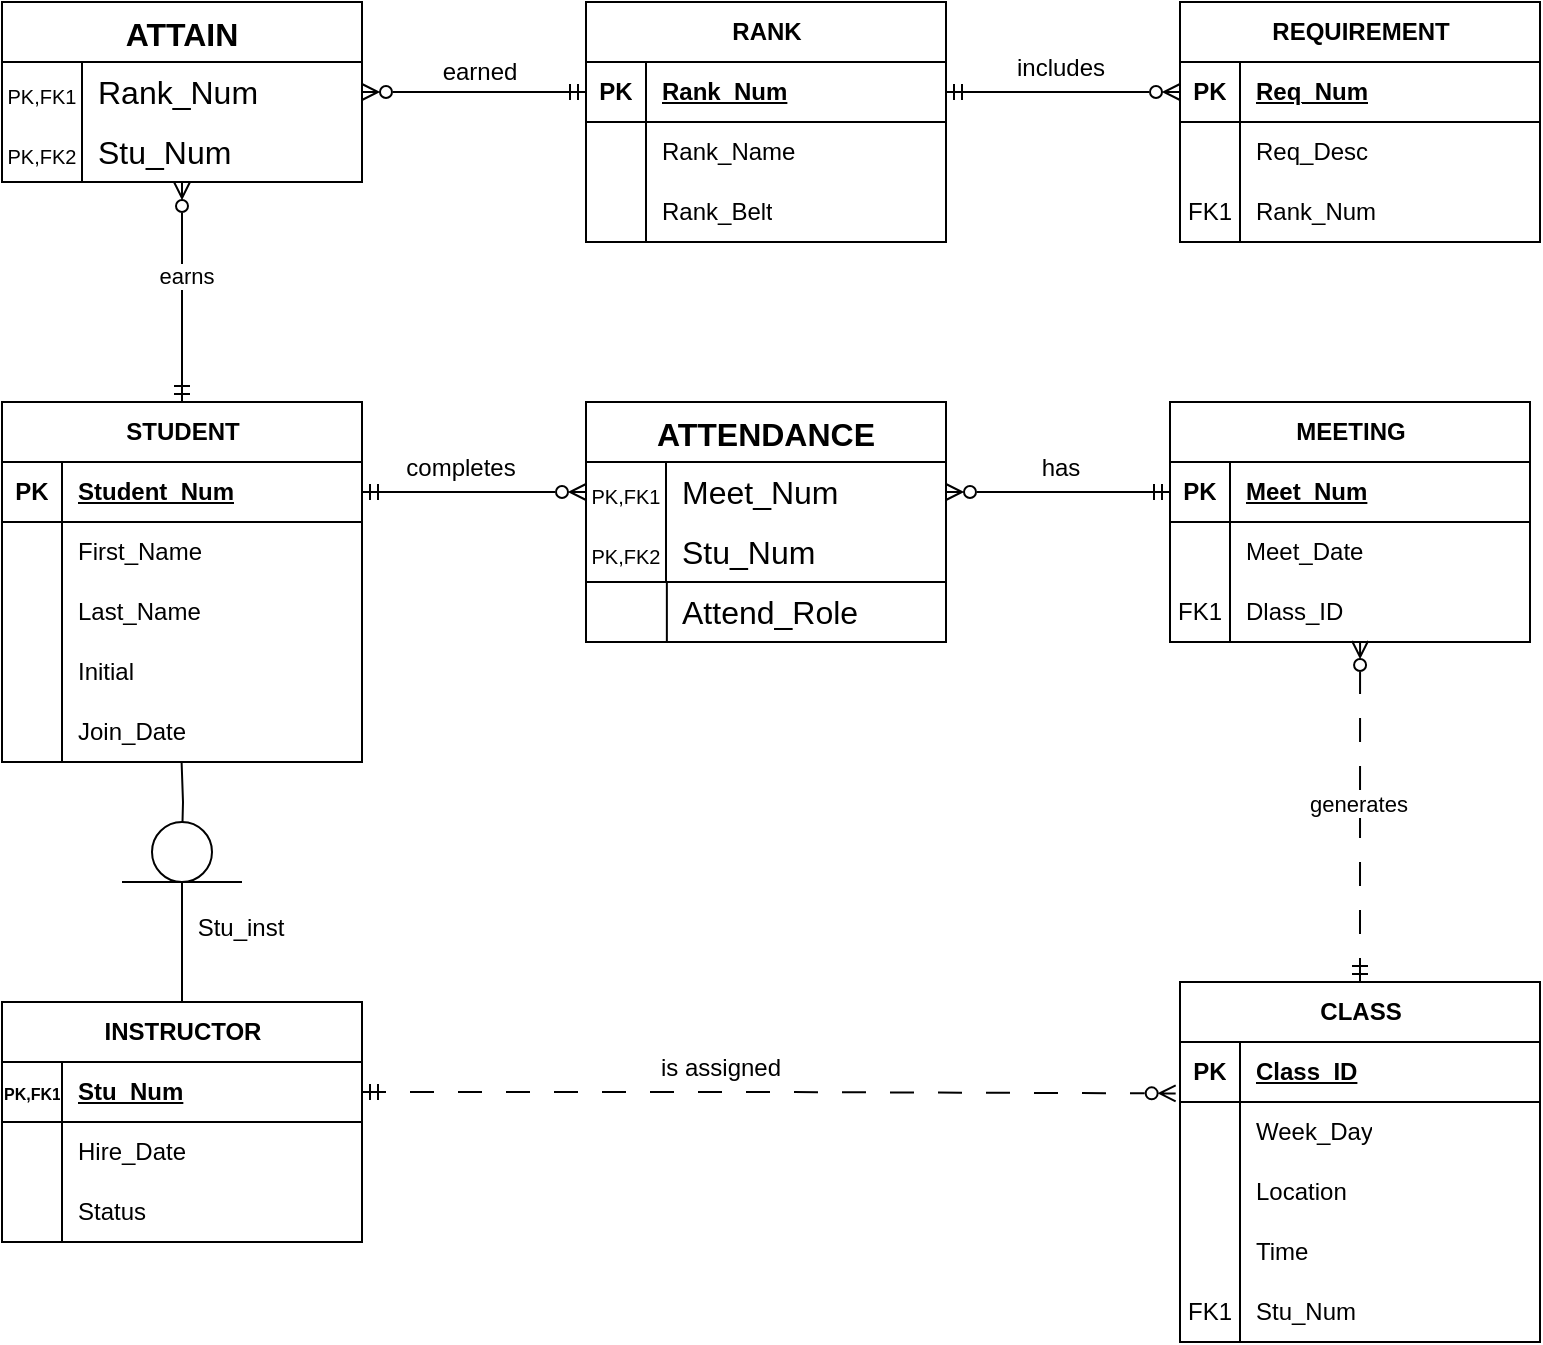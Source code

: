 <mxfile version="24.7.6">
  <diagram name="Page-1" id="q-Rq1pjMcfLSPg4vwgGf">
    <mxGraphModel dx="1196" dy="745" grid="1" gridSize="10" guides="1" tooltips="1" connect="1" arrows="1" fold="1" page="1" pageScale="1" pageWidth="583" pageHeight="400" math="0" shadow="0">
      <root>
        <mxCell id="0" />
        <mxCell id="1" parent="0" />
        <mxCell id="gXyX_VtcHE8j6Jc0MeJj-1" value="ATTAIN" style="shape=table;startSize=30;container=1;collapsible=0;childLayout=tableLayout;fixedRows=1;rowLines=0;fontStyle=1;strokeColor=default;fontSize=16;" vertex="1" parent="1">
          <mxGeometry x="111" y="50" width="180" height="90" as="geometry" />
        </mxCell>
        <mxCell id="gXyX_VtcHE8j6Jc0MeJj-2" value="" style="shape=tableRow;horizontal=0;startSize=0;swimlaneHead=0;swimlaneBody=0;top=0;left=0;bottom=0;right=0;collapsible=0;dropTarget=0;fillColor=none;points=[[0,0.5],[1,0.5]];portConstraint=eastwest;strokeColor=inherit;fontSize=16;" vertex="1" parent="gXyX_VtcHE8j6Jc0MeJj-1">
          <mxGeometry y="30" width="180" height="30" as="geometry" />
        </mxCell>
        <mxCell id="gXyX_VtcHE8j6Jc0MeJj-3" value="&lt;font style=&quot;font-size: 10px;&quot;&gt;PK,FK1&lt;/font&gt;" style="shape=partialRectangle;html=1;whiteSpace=wrap;connectable=0;fillColor=none;top=0;left=0;bottom=0;right=0;overflow=hidden;pointerEvents=1;strokeColor=inherit;fontSize=16;" vertex="1" parent="gXyX_VtcHE8j6Jc0MeJj-2">
          <mxGeometry width="40" height="30" as="geometry">
            <mxRectangle width="40" height="30" as="alternateBounds" />
          </mxGeometry>
        </mxCell>
        <mxCell id="gXyX_VtcHE8j6Jc0MeJj-4" value="Rank_Num" style="shape=partialRectangle;html=1;whiteSpace=wrap;connectable=0;fillColor=none;top=0;left=0;bottom=0;right=0;align=left;spacingLeft=6;overflow=hidden;strokeColor=inherit;fontSize=16;" vertex="1" parent="gXyX_VtcHE8j6Jc0MeJj-2">
          <mxGeometry x="40" width="140" height="30" as="geometry">
            <mxRectangle width="140" height="30" as="alternateBounds" />
          </mxGeometry>
        </mxCell>
        <mxCell id="gXyX_VtcHE8j6Jc0MeJj-11" value="&lt;font style=&quot;font-size: 10px;&quot;&gt;PK,FK2&lt;/font&gt;" style="shape=partialRectangle;html=1;whiteSpace=wrap;connectable=0;fillColor=none;top=0;left=0;bottom=0;right=0;overflow=hidden;pointerEvents=1;strokeColor=inherit;fontSize=16;" vertex="1" parent="1">
          <mxGeometry x="111" y="110" width="40" height="30" as="geometry">
            <mxRectangle width="40" height="30" as="alternateBounds" />
          </mxGeometry>
        </mxCell>
        <mxCell id="gXyX_VtcHE8j6Jc0MeJj-12" value="Stu_Num" style="shape=partialRectangle;html=1;whiteSpace=wrap;connectable=0;fillColor=none;top=0;left=0;bottom=0;right=0;align=left;spacingLeft=6;overflow=hidden;strokeColor=inherit;fontSize=16;" vertex="1" parent="1">
          <mxGeometry x="151" y="110" width="140" height="30" as="geometry">
            <mxRectangle width="140" height="30" as="alternateBounds" />
          </mxGeometry>
        </mxCell>
        <mxCell id="gXyX_VtcHE8j6Jc0MeJj-13" value="" style="endArrow=none;html=1;rounded=0;" edge="1" parent="1">
          <mxGeometry width="50" height="50" relative="1" as="geometry">
            <mxPoint x="151" y="140" as="sourcePoint" />
            <mxPoint x="151" y="110" as="targetPoint" />
          </mxGeometry>
        </mxCell>
        <mxCell id="gXyX_VtcHE8j6Jc0MeJj-24" value="RANK" style="shape=table;startSize=30;container=1;collapsible=1;childLayout=tableLayout;fixedRows=1;rowLines=0;fontStyle=1;align=center;resizeLast=1;html=1;" vertex="1" parent="1">
          <mxGeometry x="403" y="50" width="180" height="120" as="geometry" />
        </mxCell>
        <mxCell id="gXyX_VtcHE8j6Jc0MeJj-25" value="" style="shape=tableRow;horizontal=0;startSize=0;swimlaneHead=0;swimlaneBody=0;fillColor=none;collapsible=0;dropTarget=0;points=[[0,0.5],[1,0.5]];portConstraint=eastwest;top=0;left=0;right=0;bottom=1;" vertex="1" parent="gXyX_VtcHE8j6Jc0MeJj-24">
          <mxGeometry y="30" width="180" height="30" as="geometry" />
        </mxCell>
        <mxCell id="gXyX_VtcHE8j6Jc0MeJj-26" value="PK" style="shape=partialRectangle;connectable=0;fillColor=none;top=0;left=0;bottom=0;right=0;fontStyle=1;overflow=hidden;whiteSpace=wrap;html=1;" vertex="1" parent="gXyX_VtcHE8j6Jc0MeJj-25">
          <mxGeometry width="30" height="30" as="geometry">
            <mxRectangle width="30" height="30" as="alternateBounds" />
          </mxGeometry>
        </mxCell>
        <mxCell id="gXyX_VtcHE8j6Jc0MeJj-27" value="Rank_Num" style="shape=partialRectangle;connectable=0;fillColor=none;top=0;left=0;bottom=0;right=0;align=left;spacingLeft=6;fontStyle=5;overflow=hidden;whiteSpace=wrap;html=1;" vertex="1" parent="gXyX_VtcHE8j6Jc0MeJj-25">
          <mxGeometry x="30" width="150" height="30" as="geometry">
            <mxRectangle width="150" height="30" as="alternateBounds" />
          </mxGeometry>
        </mxCell>
        <mxCell id="gXyX_VtcHE8j6Jc0MeJj-28" value="" style="shape=tableRow;horizontal=0;startSize=0;swimlaneHead=0;swimlaneBody=0;fillColor=none;collapsible=0;dropTarget=0;points=[[0,0.5],[1,0.5]];portConstraint=eastwest;top=0;left=0;right=0;bottom=0;" vertex="1" parent="gXyX_VtcHE8j6Jc0MeJj-24">
          <mxGeometry y="60" width="180" height="30" as="geometry" />
        </mxCell>
        <mxCell id="gXyX_VtcHE8j6Jc0MeJj-29" value="" style="shape=partialRectangle;connectable=0;fillColor=none;top=0;left=0;bottom=0;right=0;editable=1;overflow=hidden;whiteSpace=wrap;html=1;" vertex="1" parent="gXyX_VtcHE8j6Jc0MeJj-28">
          <mxGeometry width="30" height="30" as="geometry">
            <mxRectangle width="30" height="30" as="alternateBounds" />
          </mxGeometry>
        </mxCell>
        <mxCell id="gXyX_VtcHE8j6Jc0MeJj-30" value="Rank_Name" style="shape=partialRectangle;connectable=0;fillColor=none;top=0;left=0;bottom=0;right=0;align=left;spacingLeft=6;overflow=hidden;whiteSpace=wrap;html=1;" vertex="1" parent="gXyX_VtcHE8j6Jc0MeJj-28">
          <mxGeometry x="30" width="150" height="30" as="geometry">
            <mxRectangle width="150" height="30" as="alternateBounds" />
          </mxGeometry>
        </mxCell>
        <mxCell id="gXyX_VtcHE8j6Jc0MeJj-31" value="" style="shape=tableRow;horizontal=0;startSize=0;swimlaneHead=0;swimlaneBody=0;fillColor=none;collapsible=0;dropTarget=0;points=[[0,0.5],[1,0.5]];portConstraint=eastwest;top=0;left=0;right=0;bottom=0;" vertex="1" parent="gXyX_VtcHE8j6Jc0MeJj-24">
          <mxGeometry y="90" width="180" height="30" as="geometry" />
        </mxCell>
        <mxCell id="gXyX_VtcHE8j6Jc0MeJj-32" value="" style="shape=partialRectangle;connectable=0;fillColor=none;top=0;left=0;bottom=0;right=0;editable=1;overflow=hidden;whiteSpace=wrap;html=1;" vertex="1" parent="gXyX_VtcHE8j6Jc0MeJj-31">
          <mxGeometry width="30" height="30" as="geometry">
            <mxRectangle width="30" height="30" as="alternateBounds" />
          </mxGeometry>
        </mxCell>
        <mxCell id="gXyX_VtcHE8j6Jc0MeJj-33" value="Rank_Belt" style="shape=partialRectangle;connectable=0;fillColor=none;top=0;left=0;bottom=0;right=0;align=left;spacingLeft=6;overflow=hidden;whiteSpace=wrap;html=1;" vertex="1" parent="gXyX_VtcHE8j6Jc0MeJj-31">
          <mxGeometry x="30" width="150" height="30" as="geometry">
            <mxRectangle width="150" height="30" as="alternateBounds" />
          </mxGeometry>
        </mxCell>
        <mxCell id="gXyX_VtcHE8j6Jc0MeJj-64" value="REQUIREMENT" style="shape=table;startSize=30;container=1;collapsible=1;childLayout=tableLayout;fixedRows=1;rowLines=0;fontStyle=1;align=center;resizeLast=1;html=1;" vertex="1" parent="1">
          <mxGeometry x="700" y="50" width="180" height="120" as="geometry" />
        </mxCell>
        <mxCell id="gXyX_VtcHE8j6Jc0MeJj-65" value="" style="shape=tableRow;horizontal=0;startSize=0;swimlaneHead=0;swimlaneBody=0;fillColor=none;collapsible=0;dropTarget=0;points=[[0,0.5],[1,0.5]];portConstraint=eastwest;top=0;left=0;right=0;bottom=1;" vertex="1" parent="gXyX_VtcHE8j6Jc0MeJj-64">
          <mxGeometry y="30" width="180" height="30" as="geometry" />
        </mxCell>
        <mxCell id="gXyX_VtcHE8j6Jc0MeJj-66" value="PK" style="shape=partialRectangle;connectable=0;fillColor=none;top=0;left=0;bottom=0;right=0;fontStyle=1;overflow=hidden;whiteSpace=wrap;html=1;" vertex="1" parent="gXyX_VtcHE8j6Jc0MeJj-65">
          <mxGeometry width="30" height="30" as="geometry">
            <mxRectangle width="30" height="30" as="alternateBounds" />
          </mxGeometry>
        </mxCell>
        <mxCell id="gXyX_VtcHE8j6Jc0MeJj-67" value="Req_Num" style="shape=partialRectangle;connectable=0;fillColor=none;top=0;left=0;bottom=0;right=0;align=left;spacingLeft=6;fontStyle=5;overflow=hidden;whiteSpace=wrap;html=1;" vertex="1" parent="gXyX_VtcHE8j6Jc0MeJj-65">
          <mxGeometry x="30" width="150" height="30" as="geometry">
            <mxRectangle width="150" height="30" as="alternateBounds" />
          </mxGeometry>
        </mxCell>
        <mxCell id="gXyX_VtcHE8j6Jc0MeJj-68" value="" style="shape=tableRow;horizontal=0;startSize=0;swimlaneHead=0;swimlaneBody=0;fillColor=none;collapsible=0;dropTarget=0;points=[[0,0.5],[1,0.5]];portConstraint=eastwest;top=0;left=0;right=0;bottom=0;" vertex="1" parent="gXyX_VtcHE8j6Jc0MeJj-64">
          <mxGeometry y="60" width="180" height="30" as="geometry" />
        </mxCell>
        <mxCell id="gXyX_VtcHE8j6Jc0MeJj-69" value="" style="shape=partialRectangle;connectable=0;fillColor=none;top=0;left=0;bottom=0;right=0;editable=1;overflow=hidden;whiteSpace=wrap;html=1;" vertex="1" parent="gXyX_VtcHE8j6Jc0MeJj-68">
          <mxGeometry width="30" height="30" as="geometry">
            <mxRectangle width="30" height="30" as="alternateBounds" />
          </mxGeometry>
        </mxCell>
        <mxCell id="gXyX_VtcHE8j6Jc0MeJj-70" value="Req_Desc" style="shape=partialRectangle;connectable=0;fillColor=none;top=0;left=0;bottom=0;right=0;align=left;spacingLeft=6;overflow=hidden;whiteSpace=wrap;html=1;" vertex="1" parent="gXyX_VtcHE8j6Jc0MeJj-68">
          <mxGeometry x="30" width="150" height="30" as="geometry">
            <mxRectangle width="150" height="30" as="alternateBounds" />
          </mxGeometry>
        </mxCell>
        <mxCell id="gXyX_VtcHE8j6Jc0MeJj-71" value="" style="shape=tableRow;horizontal=0;startSize=0;swimlaneHead=0;swimlaneBody=0;fillColor=none;collapsible=0;dropTarget=0;points=[[0,0.5],[1,0.5]];portConstraint=eastwest;top=0;left=0;right=0;bottom=0;" vertex="1" parent="gXyX_VtcHE8j6Jc0MeJj-64">
          <mxGeometry y="90" width="180" height="30" as="geometry" />
        </mxCell>
        <mxCell id="gXyX_VtcHE8j6Jc0MeJj-72" value="FK1" style="shape=partialRectangle;connectable=0;fillColor=none;top=0;left=0;bottom=0;right=0;editable=1;overflow=hidden;whiteSpace=wrap;html=1;" vertex="1" parent="gXyX_VtcHE8j6Jc0MeJj-71">
          <mxGeometry width="30" height="30" as="geometry">
            <mxRectangle width="30" height="30" as="alternateBounds" />
          </mxGeometry>
        </mxCell>
        <mxCell id="gXyX_VtcHE8j6Jc0MeJj-73" value="Rank_Num" style="shape=partialRectangle;connectable=0;fillColor=none;top=0;left=0;bottom=0;right=0;align=left;spacingLeft=6;overflow=hidden;whiteSpace=wrap;html=1;" vertex="1" parent="gXyX_VtcHE8j6Jc0MeJj-71">
          <mxGeometry x="30" width="150" height="30" as="geometry">
            <mxRectangle width="150" height="30" as="alternateBounds" />
          </mxGeometry>
        </mxCell>
        <mxCell id="gXyX_VtcHE8j6Jc0MeJj-151" style="edgeStyle=orthogonalEdgeStyle;rounded=0;orthogonalLoop=1;jettySize=auto;html=1;exitX=0.5;exitY=0;exitDx=0;exitDy=0;startArrow=ERmandOne;startFill=0;endArrow=ERzeroToMany;endFill=0;" edge="1" parent="1" source="gXyX_VtcHE8j6Jc0MeJj-74">
          <mxGeometry relative="1" as="geometry">
            <mxPoint x="201" y="140" as="targetPoint" />
          </mxGeometry>
        </mxCell>
        <mxCell id="gXyX_VtcHE8j6Jc0MeJj-169" value="earns" style="edgeLabel;html=1;align=center;verticalAlign=middle;resizable=0;points=[];" vertex="1" connectable="0" parent="gXyX_VtcHE8j6Jc0MeJj-151">
          <mxGeometry x="0.157" y="-1" relative="1" as="geometry">
            <mxPoint as="offset" />
          </mxGeometry>
        </mxCell>
        <mxCell id="gXyX_VtcHE8j6Jc0MeJj-74" value="STUDENT" style="shape=table;startSize=30;container=1;collapsible=1;childLayout=tableLayout;fixedRows=1;rowLines=0;fontStyle=1;align=center;resizeLast=1;html=1;" vertex="1" parent="1">
          <mxGeometry x="111" y="250" width="180" height="180" as="geometry" />
        </mxCell>
        <mxCell id="gXyX_VtcHE8j6Jc0MeJj-75" value="" style="shape=tableRow;horizontal=0;startSize=0;swimlaneHead=0;swimlaneBody=0;fillColor=none;collapsible=0;dropTarget=0;points=[[0,0.5],[1,0.5]];portConstraint=eastwest;top=0;left=0;right=0;bottom=1;" vertex="1" parent="gXyX_VtcHE8j6Jc0MeJj-74">
          <mxGeometry y="30" width="180" height="30" as="geometry" />
        </mxCell>
        <mxCell id="gXyX_VtcHE8j6Jc0MeJj-76" value="PK" style="shape=partialRectangle;connectable=0;fillColor=none;top=0;left=0;bottom=0;right=0;fontStyle=1;overflow=hidden;whiteSpace=wrap;html=1;" vertex="1" parent="gXyX_VtcHE8j6Jc0MeJj-75">
          <mxGeometry width="30" height="30" as="geometry">
            <mxRectangle width="30" height="30" as="alternateBounds" />
          </mxGeometry>
        </mxCell>
        <mxCell id="gXyX_VtcHE8j6Jc0MeJj-77" value="Student_Num" style="shape=partialRectangle;connectable=0;fillColor=none;top=0;left=0;bottom=0;right=0;align=left;spacingLeft=6;fontStyle=5;overflow=hidden;whiteSpace=wrap;html=1;" vertex="1" parent="gXyX_VtcHE8j6Jc0MeJj-75">
          <mxGeometry x="30" width="150" height="30" as="geometry">
            <mxRectangle width="150" height="30" as="alternateBounds" />
          </mxGeometry>
        </mxCell>
        <mxCell id="gXyX_VtcHE8j6Jc0MeJj-78" value="" style="shape=tableRow;horizontal=0;startSize=0;swimlaneHead=0;swimlaneBody=0;fillColor=none;collapsible=0;dropTarget=0;points=[[0,0.5],[1,0.5]];portConstraint=eastwest;top=0;left=0;right=0;bottom=0;" vertex="1" parent="gXyX_VtcHE8j6Jc0MeJj-74">
          <mxGeometry y="60" width="180" height="30" as="geometry" />
        </mxCell>
        <mxCell id="gXyX_VtcHE8j6Jc0MeJj-79" value="" style="shape=partialRectangle;connectable=0;fillColor=none;top=0;left=0;bottom=0;right=0;editable=1;overflow=hidden;whiteSpace=wrap;html=1;" vertex="1" parent="gXyX_VtcHE8j6Jc0MeJj-78">
          <mxGeometry width="30" height="30" as="geometry">
            <mxRectangle width="30" height="30" as="alternateBounds" />
          </mxGeometry>
        </mxCell>
        <mxCell id="gXyX_VtcHE8j6Jc0MeJj-80" value="First_Name" style="shape=partialRectangle;connectable=0;fillColor=none;top=0;left=0;bottom=0;right=0;align=left;spacingLeft=6;overflow=hidden;whiteSpace=wrap;html=1;" vertex="1" parent="gXyX_VtcHE8j6Jc0MeJj-78">
          <mxGeometry x="30" width="150" height="30" as="geometry">
            <mxRectangle width="150" height="30" as="alternateBounds" />
          </mxGeometry>
        </mxCell>
        <mxCell id="gXyX_VtcHE8j6Jc0MeJj-81" value="" style="shape=tableRow;horizontal=0;startSize=0;swimlaneHead=0;swimlaneBody=0;fillColor=none;collapsible=0;dropTarget=0;points=[[0,0.5],[1,0.5]];portConstraint=eastwest;top=0;left=0;right=0;bottom=0;" vertex="1" parent="gXyX_VtcHE8j6Jc0MeJj-74">
          <mxGeometry y="90" width="180" height="30" as="geometry" />
        </mxCell>
        <mxCell id="gXyX_VtcHE8j6Jc0MeJj-82" value="" style="shape=partialRectangle;connectable=0;fillColor=none;top=0;left=0;bottom=0;right=0;editable=1;overflow=hidden;whiteSpace=wrap;html=1;" vertex="1" parent="gXyX_VtcHE8j6Jc0MeJj-81">
          <mxGeometry width="30" height="30" as="geometry">
            <mxRectangle width="30" height="30" as="alternateBounds" />
          </mxGeometry>
        </mxCell>
        <mxCell id="gXyX_VtcHE8j6Jc0MeJj-83" value="Last_Name" style="shape=partialRectangle;connectable=0;fillColor=none;top=0;left=0;bottom=0;right=0;align=left;spacingLeft=6;overflow=hidden;whiteSpace=wrap;html=1;" vertex="1" parent="gXyX_VtcHE8j6Jc0MeJj-81">
          <mxGeometry x="30" width="150" height="30" as="geometry">
            <mxRectangle width="150" height="30" as="alternateBounds" />
          </mxGeometry>
        </mxCell>
        <mxCell id="gXyX_VtcHE8j6Jc0MeJj-84" style="shape=tableRow;horizontal=0;startSize=0;swimlaneHead=0;swimlaneBody=0;fillColor=none;collapsible=0;dropTarget=0;points=[[0,0.5],[1,0.5]];portConstraint=eastwest;top=0;left=0;right=0;bottom=0;" vertex="1" parent="gXyX_VtcHE8j6Jc0MeJj-74">
          <mxGeometry y="120" width="180" height="30" as="geometry" />
        </mxCell>
        <mxCell id="gXyX_VtcHE8j6Jc0MeJj-85" style="shape=partialRectangle;connectable=0;fillColor=none;top=0;left=0;bottom=0;right=0;editable=1;overflow=hidden;whiteSpace=wrap;html=1;" vertex="1" parent="gXyX_VtcHE8j6Jc0MeJj-84">
          <mxGeometry width="30" height="30" as="geometry">
            <mxRectangle width="30" height="30" as="alternateBounds" />
          </mxGeometry>
        </mxCell>
        <mxCell id="gXyX_VtcHE8j6Jc0MeJj-86" value="Initial" style="shape=partialRectangle;connectable=0;fillColor=none;top=0;left=0;bottom=0;right=0;align=left;spacingLeft=6;overflow=hidden;whiteSpace=wrap;html=1;" vertex="1" parent="gXyX_VtcHE8j6Jc0MeJj-84">
          <mxGeometry x="30" width="150" height="30" as="geometry">
            <mxRectangle width="150" height="30" as="alternateBounds" />
          </mxGeometry>
        </mxCell>
        <mxCell id="gXyX_VtcHE8j6Jc0MeJj-87" style="shape=tableRow;horizontal=0;startSize=0;swimlaneHead=0;swimlaneBody=0;fillColor=none;collapsible=0;dropTarget=0;points=[[0,0.5],[1,0.5]];portConstraint=eastwest;top=0;left=0;right=0;bottom=0;" vertex="1" parent="gXyX_VtcHE8j6Jc0MeJj-74">
          <mxGeometry y="150" width="180" height="30" as="geometry" />
        </mxCell>
        <mxCell id="gXyX_VtcHE8j6Jc0MeJj-88" style="shape=partialRectangle;connectable=0;fillColor=none;top=0;left=0;bottom=0;right=0;editable=1;overflow=hidden;whiteSpace=wrap;html=1;" vertex="1" parent="gXyX_VtcHE8j6Jc0MeJj-87">
          <mxGeometry width="30" height="30" as="geometry">
            <mxRectangle width="30" height="30" as="alternateBounds" />
          </mxGeometry>
        </mxCell>
        <mxCell id="gXyX_VtcHE8j6Jc0MeJj-89" value="Join_Date" style="shape=partialRectangle;connectable=0;fillColor=none;top=0;left=0;bottom=0;right=0;align=left;spacingLeft=6;overflow=hidden;whiteSpace=wrap;html=1;" vertex="1" parent="gXyX_VtcHE8j6Jc0MeJj-87">
          <mxGeometry x="30" width="150" height="30" as="geometry">
            <mxRectangle width="150" height="30" as="alternateBounds" />
          </mxGeometry>
        </mxCell>
        <mxCell id="gXyX_VtcHE8j6Jc0MeJj-99" value="ATTENDANCE" style="shape=table;startSize=30;container=1;collapsible=0;childLayout=tableLayout;fixedRows=1;rowLines=0;fontStyle=1;strokeColor=default;fontSize=16;" vertex="1" parent="1">
          <mxGeometry x="403" y="250" width="180" height="120" as="geometry" />
        </mxCell>
        <mxCell id="gXyX_VtcHE8j6Jc0MeJj-100" value="" style="shape=tableRow;horizontal=0;startSize=0;swimlaneHead=0;swimlaneBody=0;top=0;left=0;bottom=0;right=0;collapsible=0;dropTarget=0;fillColor=none;points=[[0,0.5],[1,0.5]];portConstraint=eastwest;strokeColor=inherit;fontSize=16;" vertex="1" parent="gXyX_VtcHE8j6Jc0MeJj-99">
          <mxGeometry y="30" width="180" height="30" as="geometry" />
        </mxCell>
        <mxCell id="gXyX_VtcHE8j6Jc0MeJj-101" value="&lt;font style=&quot;font-size: 10px;&quot;&gt;PK,FK1&lt;/font&gt;" style="shape=partialRectangle;html=1;whiteSpace=wrap;connectable=0;fillColor=none;top=0;left=0;bottom=0;right=0;overflow=hidden;pointerEvents=1;strokeColor=inherit;fontSize=16;" vertex="1" parent="gXyX_VtcHE8j6Jc0MeJj-100">
          <mxGeometry width="40" height="30" as="geometry">
            <mxRectangle width="40" height="30" as="alternateBounds" />
          </mxGeometry>
        </mxCell>
        <mxCell id="gXyX_VtcHE8j6Jc0MeJj-102" value="Meet_Num" style="shape=partialRectangle;html=1;whiteSpace=wrap;connectable=0;fillColor=none;top=0;left=0;bottom=0;right=0;align=left;spacingLeft=6;overflow=hidden;strokeColor=inherit;fontSize=16;" vertex="1" parent="gXyX_VtcHE8j6Jc0MeJj-100">
          <mxGeometry x="40" width="140" height="30" as="geometry">
            <mxRectangle width="140" height="30" as="alternateBounds" />
          </mxGeometry>
        </mxCell>
        <mxCell id="gXyX_VtcHE8j6Jc0MeJj-106" style="shape=tableRow;horizontal=0;startSize=0;swimlaneHead=0;swimlaneBody=0;top=0;left=0;bottom=0;right=0;collapsible=0;dropTarget=0;fillColor=none;points=[[0,0.5],[1,0.5]];portConstraint=eastwest;strokeColor=inherit;fontSize=16;" vertex="1" parent="gXyX_VtcHE8j6Jc0MeJj-99">
          <mxGeometry y="60" width="180" height="30" as="geometry" />
        </mxCell>
        <mxCell id="gXyX_VtcHE8j6Jc0MeJj-107" style="shape=partialRectangle;html=1;whiteSpace=wrap;connectable=0;fillColor=none;top=0;left=0;bottom=0;right=0;overflow=hidden;pointerEvents=1;strokeColor=inherit;fontSize=16;" vertex="1" parent="gXyX_VtcHE8j6Jc0MeJj-106">
          <mxGeometry width="40" height="30" as="geometry">
            <mxRectangle width="40" height="30" as="alternateBounds" />
          </mxGeometry>
        </mxCell>
        <mxCell id="gXyX_VtcHE8j6Jc0MeJj-108" style="shape=partialRectangle;html=1;whiteSpace=wrap;connectable=0;fillColor=none;top=0;left=0;bottom=0;right=0;align=left;spacingLeft=6;overflow=hidden;strokeColor=inherit;fontSize=16;" vertex="1" parent="gXyX_VtcHE8j6Jc0MeJj-106">
          <mxGeometry x="40" width="140" height="30" as="geometry">
            <mxRectangle width="140" height="30" as="alternateBounds" />
          </mxGeometry>
        </mxCell>
        <mxCell id="gXyX_VtcHE8j6Jc0MeJj-103" value="&lt;font style=&quot;font-size: 10px;&quot;&gt;PK,FK2&lt;/font&gt;" style="shape=partialRectangle;html=1;whiteSpace=wrap;connectable=0;fillColor=none;top=0;left=0;bottom=0;right=0;overflow=hidden;pointerEvents=1;strokeColor=inherit;fontSize=16;" vertex="1" parent="1">
          <mxGeometry x="403" y="310" width="40" height="30" as="geometry">
            <mxRectangle width="40" height="30" as="alternateBounds" />
          </mxGeometry>
        </mxCell>
        <mxCell id="gXyX_VtcHE8j6Jc0MeJj-104" value="Stu_Num" style="shape=partialRectangle;html=1;whiteSpace=wrap;connectable=0;fillColor=none;top=0;left=0;bottom=0;right=0;align=left;spacingLeft=6;overflow=hidden;strokeColor=inherit;fontSize=16;" vertex="1" parent="1">
          <mxGeometry x="443" y="310" width="140" height="30" as="geometry">
            <mxRectangle width="140" height="30" as="alternateBounds" />
          </mxGeometry>
        </mxCell>
        <mxCell id="gXyX_VtcHE8j6Jc0MeJj-105" value="" style="endArrow=none;html=1;rounded=0;" edge="1" parent="1">
          <mxGeometry width="50" height="50" relative="1" as="geometry">
            <mxPoint x="443" y="340" as="sourcePoint" />
            <mxPoint x="443" y="310" as="targetPoint" />
          </mxGeometry>
        </mxCell>
        <mxCell id="gXyX_VtcHE8j6Jc0MeJj-110" value="" style="endArrow=none;html=1;rounded=0;" edge="1" parent="1">
          <mxGeometry width="50" height="50" relative="1" as="geometry">
            <mxPoint x="403" y="340" as="sourcePoint" />
            <mxPoint x="583" y="340" as="targetPoint" />
          </mxGeometry>
        </mxCell>
        <mxCell id="gXyX_VtcHE8j6Jc0MeJj-111" value="Attend_Role" style="shape=partialRectangle;html=1;whiteSpace=wrap;connectable=0;fillColor=none;top=0;left=0;bottom=0;right=0;align=left;spacingLeft=6;overflow=hidden;strokeColor=inherit;fontSize=16;" vertex="1" parent="1">
          <mxGeometry x="443" y="340" width="140" height="30" as="geometry">
            <mxRectangle width="140" height="30" as="alternateBounds" />
          </mxGeometry>
        </mxCell>
        <mxCell id="gXyX_VtcHE8j6Jc0MeJj-112" value="" style="endArrow=none;html=1;rounded=0;" edge="1" parent="1">
          <mxGeometry width="50" height="50" relative="1" as="geometry">
            <mxPoint x="443.43" y="370" as="sourcePoint" />
            <mxPoint x="443.43" y="340" as="targetPoint" />
          </mxGeometry>
        </mxCell>
        <mxCell id="gXyX_VtcHE8j6Jc0MeJj-113" value="MEETING" style="shape=table;startSize=30;container=1;collapsible=1;childLayout=tableLayout;fixedRows=1;rowLines=0;fontStyle=1;align=center;resizeLast=1;html=1;" vertex="1" parent="1">
          <mxGeometry x="695" y="250" width="180" height="120" as="geometry" />
        </mxCell>
        <mxCell id="gXyX_VtcHE8j6Jc0MeJj-114" value="" style="shape=tableRow;horizontal=0;startSize=0;swimlaneHead=0;swimlaneBody=0;fillColor=none;collapsible=0;dropTarget=0;points=[[0,0.5],[1,0.5]];portConstraint=eastwest;top=0;left=0;right=0;bottom=1;" vertex="1" parent="gXyX_VtcHE8j6Jc0MeJj-113">
          <mxGeometry y="30" width="180" height="30" as="geometry" />
        </mxCell>
        <mxCell id="gXyX_VtcHE8j6Jc0MeJj-115" value="PK" style="shape=partialRectangle;connectable=0;fillColor=none;top=0;left=0;bottom=0;right=0;fontStyle=1;overflow=hidden;whiteSpace=wrap;html=1;" vertex="1" parent="gXyX_VtcHE8j6Jc0MeJj-114">
          <mxGeometry width="30" height="30" as="geometry">
            <mxRectangle width="30" height="30" as="alternateBounds" />
          </mxGeometry>
        </mxCell>
        <mxCell id="gXyX_VtcHE8j6Jc0MeJj-116" value="Meet_Num" style="shape=partialRectangle;connectable=0;fillColor=none;top=0;left=0;bottom=0;right=0;align=left;spacingLeft=6;fontStyle=5;overflow=hidden;whiteSpace=wrap;html=1;" vertex="1" parent="gXyX_VtcHE8j6Jc0MeJj-114">
          <mxGeometry x="30" width="150" height="30" as="geometry">
            <mxRectangle width="150" height="30" as="alternateBounds" />
          </mxGeometry>
        </mxCell>
        <mxCell id="gXyX_VtcHE8j6Jc0MeJj-117" value="" style="shape=tableRow;horizontal=0;startSize=0;swimlaneHead=0;swimlaneBody=0;fillColor=none;collapsible=0;dropTarget=0;points=[[0,0.5],[1,0.5]];portConstraint=eastwest;top=0;left=0;right=0;bottom=0;" vertex="1" parent="gXyX_VtcHE8j6Jc0MeJj-113">
          <mxGeometry y="60" width="180" height="30" as="geometry" />
        </mxCell>
        <mxCell id="gXyX_VtcHE8j6Jc0MeJj-118" value="" style="shape=partialRectangle;connectable=0;fillColor=none;top=0;left=0;bottom=0;right=0;editable=1;overflow=hidden;whiteSpace=wrap;html=1;" vertex="1" parent="gXyX_VtcHE8j6Jc0MeJj-117">
          <mxGeometry width="30" height="30" as="geometry">
            <mxRectangle width="30" height="30" as="alternateBounds" />
          </mxGeometry>
        </mxCell>
        <mxCell id="gXyX_VtcHE8j6Jc0MeJj-119" value="Meet_Date" style="shape=partialRectangle;connectable=0;fillColor=none;top=0;left=0;bottom=0;right=0;align=left;spacingLeft=6;overflow=hidden;whiteSpace=wrap;html=1;" vertex="1" parent="gXyX_VtcHE8j6Jc0MeJj-117">
          <mxGeometry x="30" width="150" height="30" as="geometry">
            <mxRectangle width="150" height="30" as="alternateBounds" />
          </mxGeometry>
        </mxCell>
        <mxCell id="gXyX_VtcHE8j6Jc0MeJj-120" value="" style="shape=tableRow;horizontal=0;startSize=0;swimlaneHead=0;swimlaneBody=0;fillColor=none;collapsible=0;dropTarget=0;points=[[0,0.5],[1,0.5]];portConstraint=eastwest;top=0;left=0;right=0;bottom=0;" vertex="1" parent="gXyX_VtcHE8j6Jc0MeJj-113">
          <mxGeometry y="90" width="180" height="30" as="geometry" />
        </mxCell>
        <mxCell id="gXyX_VtcHE8j6Jc0MeJj-121" value="FK1" style="shape=partialRectangle;connectable=0;fillColor=none;top=0;left=0;bottom=0;right=0;editable=1;overflow=hidden;whiteSpace=wrap;html=1;" vertex="1" parent="gXyX_VtcHE8j6Jc0MeJj-120">
          <mxGeometry width="30" height="30" as="geometry">
            <mxRectangle width="30" height="30" as="alternateBounds" />
          </mxGeometry>
        </mxCell>
        <mxCell id="gXyX_VtcHE8j6Jc0MeJj-122" value="Dlass_ID" style="shape=partialRectangle;connectable=0;fillColor=none;top=0;left=0;bottom=0;right=0;align=left;spacingLeft=6;overflow=hidden;whiteSpace=wrap;html=1;" vertex="1" parent="gXyX_VtcHE8j6Jc0MeJj-120">
          <mxGeometry x="30" width="150" height="30" as="geometry">
            <mxRectangle width="150" height="30" as="alternateBounds" />
          </mxGeometry>
        </mxCell>
        <mxCell id="gXyX_VtcHE8j6Jc0MeJj-153" style="edgeStyle=orthogonalEdgeStyle;rounded=0;orthogonalLoop=1;jettySize=auto;html=1;exitX=0.5;exitY=0;exitDx=0;exitDy=0;endArrow=none;endFill=0;" edge="1" parent="1" source="gXyX_VtcHE8j6Jc0MeJj-123">
          <mxGeometry relative="1" as="geometry">
            <mxPoint x="201" y="490" as="targetPoint" />
          </mxGeometry>
        </mxCell>
        <mxCell id="gXyX_VtcHE8j6Jc0MeJj-123" value="INSTRUCTOR" style="shape=table;startSize=30;container=1;collapsible=1;childLayout=tableLayout;fixedRows=1;rowLines=0;fontStyle=1;align=center;resizeLast=1;html=1;" vertex="1" parent="1">
          <mxGeometry x="111" y="550" width="180" height="120" as="geometry" />
        </mxCell>
        <mxCell id="gXyX_VtcHE8j6Jc0MeJj-124" value="" style="shape=tableRow;horizontal=0;startSize=0;swimlaneHead=0;swimlaneBody=0;fillColor=none;collapsible=0;dropTarget=0;points=[[0,0.5],[1,0.5]];portConstraint=eastwest;top=0;left=0;right=0;bottom=1;" vertex="1" parent="gXyX_VtcHE8j6Jc0MeJj-123">
          <mxGeometry y="30" width="180" height="30" as="geometry" />
        </mxCell>
        <mxCell id="gXyX_VtcHE8j6Jc0MeJj-125" value="&lt;font style=&quot;font-size: 8px;&quot;&gt;PK,FK1&lt;/font&gt;" style="shape=partialRectangle;connectable=0;fillColor=none;top=0;left=0;bottom=0;right=0;fontStyle=1;overflow=hidden;whiteSpace=wrap;html=1;" vertex="1" parent="gXyX_VtcHE8j6Jc0MeJj-124">
          <mxGeometry width="30" height="30" as="geometry">
            <mxRectangle width="30" height="30" as="alternateBounds" />
          </mxGeometry>
        </mxCell>
        <mxCell id="gXyX_VtcHE8j6Jc0MeJj-126" value="Stu_Num" style="shape=partialRectangle;connectable=0;fillColor=none;top=0;left=0;bottom=0;right=0;align=left;spacingLeft=6;fontStyle=5;overflow=hidden;whiteSpace=wrap;html=1;" vertex="1" parent="gXyX_VtcHE8j6Jc0MeJj-124">
          <mxGeometry x="30" width="150" height="30" as="geometry">
            <mxRectangle width="150" height="30" as="alternateBounds" />
          </mxGeometry>
        </mxCell>
        <mxCell id="gXyX_VtcHE8j6Jc0MeJj-127" value="" style="shape=tableRow;horizontal=0;startSize=0;swimlaneHead=0;swimlaneBody=0;fillColor=none;collapsible=0;dropTarget=0;points=[[0,0.5],[1,0.5]];portConstraint=eastwest;top=0;left=0;right=0;bottom=0;" vertex="1" parent="gXyX_VtcHE8j6Jc0MeJj-123">
          <mxGeometry y="60" width="180" height="30" as="geometry" />
        </mxCell>
        <mxCell id="gXyX_VtcHE8j6Jc0MeJj-128" value="" style="shape=partialRectangle;connectable=0;fillColor=none;top=0;left=0;bottom=0;right=0;editable=1;overflow=hidden;whiteSpace=wrap;html=1;" vertex="1" parent="gXyX_VtcHE8j6Jc0MeJj-127">
          <mxGeometry width="30" height="30" as="geometry">
            <mxRectangle width="30" height="30" as="alternateBounds" />
          </mxGeometry>
        </mxCell>
        <mxCell id="gXyX_VtcHE8j6Jc0MeJj-129" value="Hire_Date" style="shape=partialRectangle;connectable=0;fillColor=none;top=0;left=0;bottom=0;right=0;align=left;spacingLeft=6;overflow=hidden;whiteSpace=wrap;html=1;" vertex="1" parent="gXyX_VtcHE8j6Jc0MeJj-127">
          <mxGeometry x="30" width="150" height="30" as="geometry">
            <mxRectangle width="150" height="30" as="alternateBounds" />
          </mxGeometry>
        </mxCell>
        <mxCell id="gXyX_VtcHE8j6Jc0MeJj-130" value="" style="shape=tableRow;horizontal=0;startSize=0;swimlaneHead=0;swimlaneBody=0;fillColor=none;collapsible=0;dropTarget=0;points=[[0,0.5],[1,0.5]];portConstraint=eastwest;top=0;left=0;right=0;bottom=0;" vertex="1" parent="gXyX_VtcHE8j6Jc0MeJj-123">
          <mxGeometry y="90" width="180" height="30" as="geometry" />
        </mxCell>
        <mxCell id="gXyX_VtcHE8j6Jc0MeJj-131" value="" style="shape=partialRectangle;connectable=0;fillColor=none;top=0;left=0;bottom=0;right=0;editable=1;overflow=hidden;whiteSpace=wrap;html=1;" vertex="1" parent="gXyX_VtcHE8j6Jc0MeJj-130">
          <mxGeometry width="30" height="30" as="geometry">
            <mxRectangle width="30" height="30" as="alternateBounds" />
          </mxGeometry>
        </mxCell>
        <mxCell id="gXyX_VtcHE8j6Jc0MeJj-132" value="Status" style="shape=partialRectangle;connectable=0;fillColor=none;top=0;left=0;bottom=0;right=0;align=left;spacingLeft=6;overflow=hidden;whiteSpace=wrap;html=1;" vertex="1" parent="gXyX_VtcHE8j6Jc0MeJj-130">
          <mxGeometry x="30" width="150" height="30" as="geometry">
            <mxRectangle width="150" height="30" as="alternateBounds" />
          </mxGeometry>
        </mxCell>
        <mxCell id="gXyX_VtcHE8j6Jc0MeJj-133" value="CLASS" style="shape=table;startSize=30;container=1;collapsible=1;childLayout=tableLayout;fixedRows=1;rowLines=0;fontStyle=1;align=center;resizeLast=1;html=1;" vertex="1" parent="1">
          <mxGeometry x="700" y="540" width="180" height="180" as="geometry" />
        </mxCell>
        <mxCell id="gXyX_VtcHE8j6Jc0MeJj-134" value="" style="shape=tableRow;horizontal=0;startSize=0;swimlaneHead=0;swimlaneBody=0;fillColor=none;collapsible=0;dropTarget=0;points=[[0,0.5],[1,0.5]];portConstraint=eastwest;top=0;left=0;right=0;bottom=1;" vertex="1" parent="gXyX_VtcHE8j6Jc0MeJj-133">
          <mxGeometry y="30" width="180" height="30" as="geometry" />
        </mxCell>
        <mxCell id="gXyX_VtcHE8j6Jc0MeJj-135" value="PK" style="shape=partialRectangle;connectable=0;fillColor=none;top=0;left=0;bottom=0;right=0;fontStyle=1;overflow=hidden;whiteSpace=wrap;html=1;" vertex="1" parent="gXyX_VtcHE8j6Jc0MeJj-134">
          <mxGeometry width="30" height="30" as="geometry">
            <mxRectangle width="30" height="30" as="alternateBounds" />
          </mxGeometry>
        </mxCell>
        <mxCell id="gXyX_VtcHE8j6Jc0MeJj-136" value="Class_ID" style="shape=partialRectangle;connectable=0;fillColor=none;top=0;left=0;bottom=0;right=0;align=left;spacingLeft=6;fontStyle=5;overflow=hidden;whiteSpace=wrap;html=1;" vertex="1" parent="gXyX_VtcHE8j6Jc0MeJj-134">
          <mxGeometry x="30" width="150" height="30" as="geometry">
            <mxRectangle width="150" height="30" as="alternateBounds" />
          </mxGeometry>
        </mxCell>
        <mxCell id="gXyX_VtcHE8j6Jc0MeJj-137" value="" style="shape=tableRow;horizontal=0;startSize=0;swimlaneHead=0;swimlaneBody=0;fillColor=none;collapsible=0;dropTarget=0;points=[[0,0.5],[1,0.5]];portConstraint=eastwest;top=0;left=0;right=0;bottom=0;" vertex="1" parent="gXyX_VtcHE8j6Jc0MeJj-133">
          <mxGeometry y="60" width="180" height="30" as="geometry" />
        </mxCell>
        <mxCell id="gXyX_VtcHE8j6Jc0MeJj-138" value="" style="shape=partialRectangle;connectable=0;fillColor=none;top=0;left=0;bottom=0;right=0;editable=1;overflow=hidden;whiteSpace=wrap;html=1;" vertex="1" parent="gXyX_VtcHE8j6Jc0MeJj-137">
          <mxGeometry width="30" height="30" as="geometry">
            <mxRectangle width="30" height="30" as="alternateBounds" />
          </mxGeometry>
        </mxCell>
        <mxCell id="gXyX_VtcHE8j6Jc0MeJj-139" value="Week_Day" style="shape=partialRectangle;connectable=0;fillColor=none;top=0;left=0;bottom=0;right=0;align=left;spacingLeft=6;overflow=hidden;whiteSpace=wrap;html=1;" vertex="1" parent="gXyX_VtcHE8j6Jc0MeJj-137">
          <mxGeometry x="30" width="150" height="30" as="geometry">
            <mxRectangle width="150" height="30" as="alternateBounds" />
          </mxGeometry>
        </mxCell>
        <mxCell id="gXyX_VtcHE8j6Jc0MeJj-143" style="shape=tableRow;horizontal=0;startSize=0;swimlaneHead=0;swimlaneBody=0;fillColor=none;collapsible=0;dropTarget=0;points=[[0,0.5],[1,0.5]];portConstraint=eastwest;top=0;left=0;right=0;bottom=0;" vertex="1" parent="gXyX_VtcHE8j6Jc0MeJj-133">
          <mxGeometry y="90" width="180" height="30" as="geometry" />
        </mxCell>
        <mxCell id="gXyX_VtcHE8j6Jc0MeJj-144" style="shape=partialRectangle;connectable=0;fillColor=none;top=0;left=0;bottom=0;right=0;editable=1;overflow=hidden;whiteSpace=wrap;html=1;" vertex="1" parent="gXyX_VtcHE8j6Jc0MeJj-143">
          <mxGeometry width="30" height="30" as="geometry">
            <mxRectangle width="30" height="30" as="alternateBounds" />
          </mxGeometry>
        </mxCell>
        <mxCell id="gXyX_VtcHE8j6Jc0MeJj-145" value="Location" style="shape=partialRectangle;connectable=0;fillColor=none;top=0;left=0;bottom=0;right=0;align=left;spacingLeft=6;overflow=hidden;whiteSpace=wrap;html=1;" vertex="1" parent="gXyX_VtcHE8j6Jc0MeJj-143">
          <mxGeometry x="30" width="150" height="30" as="geometry">
            <mxRectangle width="150" height="30" as="alternateBounds" />
          </mxGeometry>
        </mxCell>
        <mxCell id="gXyX_VtcHE8j6Jc0MeJj-146" style="shape=tableRow;horizontal=0;startSize=0;swimlaneHead=0;swimlaneBody=0;fillColor=none;collapsible=0;dropTarget=0;points=[[0,0.5],[1,0.5]];portConstraint=eastwest;top=0;left=0;right=0;bottom=0;" vertex="1" parent="gXyX_VtcHE8j6Jc0MeJj-133">
          <mxGeometry y="120" width="180" height="30" as="geometry" />
        </mxCell>
        <mxCell id="gXyX_VtcHE8j6Jc0MeJj-147" style="shape=partialRectangle;connectable=0;fillColor=none;top=0;left=0;bottom=0;right=0;editable=1;overflow=hidden;whiteSpace=wrap;html=1;" vertex="1" parent="gXyX_VtcHE8j6Jc0MeJj-146">
          <mxGeometry width="30" height="30" as="geometry">
            <mxRectangle width="30" height="30" as="alternateBounds" />
          </mxGeometry>
        </mxCell>
        <mxCell id="gXyX_VtcHE8j6Jc0MeJj-148" value="Time" style="shape=partialRectangle;connectable=0;fillColor=none;top=0;left=0;bottom=0;right=0;align=left;spacingLeft=6;overflow=hidden;whiteSpace=wrap;html=1;" vertex="1" parent="gXyX_VtcHE8j6Jc0MeJj-146">
          <mxGeometry x="30" width="150" height="30" as="geometry">
            <mxRectangle width="150" height="30" as="alternateBounds" />
          </mxGeometry>
        </mxCell>
        <mxCell id="gXyX_VtcHE8j6Jc0MeJj-140" value="" style="shape=tableRow;horizontal=0;startSize=0;swimlaneHead=0;swimlaneBody=0;fillColor=none;collapsible=0;dropTarget=0;points=[[0,0.5],[1,0.5]];portConstraint=eastwest;top=0;left=0;right=0;bottom=0;" vertex="1" parent="gXyX_VtcHE8j6Jc0MeJj-133">
          <mxGeometry y="150" width="180" height="30" as="geometry" />
        </mxCell>
        <mxCell id="gXyX_VtcHE8j6Jc0MeJj-141" value="FK1" style="shape=partialRectangle;connectable=0;fillColor=none;top=0;left=0;bottom=0;right=0;editable=1;overflow=hidden;whiteSpace=wrap;html=1;" vertex="1" parent="gXyX_VtcHE8j6Jc0MeJj-140">
          <mxGeometry width="30" height="30" as="geometry">
            <mxRectangle width="30" height="30" as="alternateBounds" />
          </mxGeometry>
        </mxCell>
        <mxCell id="gXyX_VtcHE8j6Jc0MeJj-142" value="Stu_Num" style="shape=partialRectangle;connectable=0;fillColor=none;top=0;left=0;bottom=0;right=0;align=left;spacingLeft=6;overflow=hidden;whiteSpace=wrap;html=1;" vertex="1" parent="gXyX_VtcHE8j6Jc0MeJj-140">
          <mxGeometry x="30" width="150" height="30" as="geometry">
            <mxRectangle width="150" height="30" as="alternateBounds" />
          </mxGeometry>
        </mxCell>
        <mxCell id="gXyX_VtcHE8j6Jc0MeJj-149" style="edgeStyle=orthogonalEdgeStyle;rounded=0;orthogonalLoop=1;jettySize=auto;html=1;exitX=1;exitY=0.5;exitDx=0;exitDy=0;startArrow=ERzeroToMany;startFill=0;endArrow=ERmandOne;endFill=0;" edge="1" parent="1" source="gXyX_VtcHE8j6Jc0MeJj-2" target="gXyX_VtcHE8j6Jc0MeJj-25">
          <mxGeometry relative="1" as="geometry" />
        </mxCell>
        <mxCell id="gXyX_VtcHE8j6Jc0MeJj-150" style="edgeStyle=orthogonalEdgeStyle;rounded=0;orthogonalLoop=1;jettySize=auto;html=1;exitX=1;exitY=0.5;exitDx=0;exitDy=0;startArrow=ERmandOne;startFill=0;endArrow=ERzeroToMany;endFill=0;" edge="1" parent="1" source="gXyX_VtcHE8j6Jc0MeJj-25" target="gXyX_VtcHE8j6Jc0MeJj-65">
          <mxGeometry relative="1" as="geometry" />
        </mxCell>
        <mxCell id="gXyX_VtcHE8j6Jc0MeJj-154" style="edgeStyle=orthogonalEdgeStyle;rounded=0;orthogonalLoop=1;jettySize=auto;html=1;endArrow=none;endFill=0;" edge="1" parent="1">
          <mxGeometry relative="1" as="geometry">
            <mxPoint x="200.8" y="430" as="targetPoint" />
            <mxPoint x="201" y="470" as="sourcePoint" />
          </mxGeometry>
        </mxCell>
        <mxCell id="gXyX_VtcHE8j6Jc0MeJj-156" value="" style="ellipse;whiteSpace=wrap;html=1;aspect=fixed;" vertex="1" parent="1">
          <mxGeometry x="186" y="460" width="30" height="30" as="geometry" />
        </mxCell>
        <mxCell id="gXyX_VtcHE8j6Jc0MeJj-157" value="" style="endArrow=none;html=1;rounded=0;" edge="1" parent="1">
          <mxGeometry width="50" height="50" relative="1" as="geometry">
            <mxPoint x="171" y="490" as="sourcePoint" />
            <mxPoint x="231" y="490" as="targetPoint" />
          </mxGeometry>
        </mxCell>
        <mxCell id="gXyX_VtcHE8j6Jc0MeJj-158" style="edgeStyle=orthogonalEdgeStyle;rounded=0;orthogonalLoop=1;jettySize=auto;html=1;exitX=1;exitY=0.5;exitDx=0;exitDy=0;startArrow=ERmandOne;startFill=0;endArrow=ERzeroToMany;endFill=0;" edge="1" parent="1" source="gXyX_VtcHE8j6Jc0MeJj-75" target="gXyX_VtcHE8j6Jc0MeJj-100">
          <mxGeometry relative="1" as="geometry" />
        </mxCell>
        <mxCell id="gXyX_VtcHE8j6Jc0MeJj-159" style="edgeStyle=orthogonalEdgeStyle;rounded=0;orthogonalLoop=1;jettySize=auto;html=1;exitX=1;exitY=0.5;exitDx=0;exitDy=0;entryX=0;entryY=0.5;entryDx=0;entryDy=0;startArrow=ERzeroToMany;startFill=0;endArrow=ERmandOne;endFill=0;" edge="1" parent="1" source="gXyX_VtcHE8j6Jc0MeJj-100" target="gXyX_VtcHE8j6Jc0MeJj-114">
          <mxGeometry relative="1" as="geometry" />
        </mxCell>
        <mxCell id="gXyX_VtcHE8j6Jc0MeJj-160" style="edgeStyle=orthogonalEdgeStyle;rounded=0;orthogonalLoop=1;jettySize=auto;html=1;exitX=1;exitY=0.5;exitDx=0;exitDy=0;entryX=-0.012;entryY=0.857;entryDx=0;entryDy=0;entryPerimeter=0;startArrow=ERmandOne;startFill=0;endArrow=ERzeroToMany;endFill=0;dashed=1;dashPattern=12 12;" edge="1" parent="1" source="gXyX_VtcHE8j6Jc0MeJj-124" target="gXyX_VtcHE8j6Jc0MeJj-134">
          <mxGeometry relative="1" as="geometry" />
        </mxCell>
        <mxCell id="gXyX_VtcHE8j6Jc0MeJj-161" value="is assigned" style="text;html=1;align=center;verticalAlign=middle;resizable=0;points=[];autosize=1;strokeColor=none;fillColor=none;" vertex="1" parent="1">
          <mxGeometry x="430" y="568" width="80" height="30" as="geometry" />
        </mxCell>
        <mxCell id="gXyX_VtcHE8j6Jc0MeJj-163" style="edgeStyle=orthogonalEdgeStyle;rounded=0;orthogonalLoop=1;jettySize=auto;html=1;exitX=0.5;exitY=0;exitDx=0;exitDy=0;entryX=0.528;entryY=0.983;entryDx=0;entryDy=0;entryPerimeter=0;startArrow=ERmandOne;startFill=0;endArrow=ERzeroToMany;endFill=0;dashed=1;dashPattern=12 12;" edge="1" parent="1" source="gXyX_VtcHE8j6Jc0MeJj-133" target="gXyX_VtcHE8j6Jc0MeJj-120">
          <mxGeometry relative="1" as="geometry" />
        </mxCell>
        <mxCell id="gXyX_VtcHE8j6Jc0MeJj-164" value="generates" style="edgeLabel;html=1;align=center;verticalAlign=middle;resizable=0;points=[];" vertex="1" connectable="0" parent="gXyX_VtcHE8j6Jc0MeJj-163">
          <mxGeometry x="0.052" y="1" relative="1" as="geometry">
            <mxPoint as="offset" />
          </mxGeometry>
        </mxCell>
        <mxCell id="gXyX_VtcHE8j6Jc0MeJj-165" value="has" style="text;html=1;align=center;verticalAlign=middle;resizable=0;points=[];autosize=1;strokeColor=none;fillColor=none;" vertex="1" parent="1">
          <mxGeometry x="620" y="268" width="40" height="30" as="geometry" />
        </mxCell>
        <mxCell id="gXyX_VtcHE8j6Jc0MeJj-166" value="completes" style="text;html=1;align=center;verticalAlign=middle;resizable=0;points=[];autosize=1;strokeColor=none;fillColor=none;" vertex="1" parent="1">
          <mxGeometry x="300" y="268" width="80" height="30" as="geometry" />
        </mxCell>
        <mxCell id="gXyX_VtcHE8j6Jc0MeJj-167" value="earned" style="text;strokeColor=none;align=center;fillColor=none;html=1;verticalAlign=middle;whiteSpace=wrap;rounded=0;" vertex="1" parent="1">
          <mxGeometry x="320" y="70" width="60" height="30" as="geometry" />
        </mxCell>
        <mxCell id="gXyX_VtcHE8j6Jc0MeJj-168" value="includes" style="text;html=1;align=center;verticalAlign=middle;resizable=0;points=[];autosize=1;strokeColor=none;fillColor=none;" vertex="1" parent="1">
          <mxGeometry x="605" y="68" width="70" height="30" as="geometry" />
        </mxCell>
        <mxCell id="gXyX_VtcHE8j6Jc0MeJj-170" value="Stu_inst" style="text;html=1;align=center;verticalAlign=middle;resizable=0;points=[];autosize=1;strokeColor=none;fillColor=none;" vertex="1" parent="1">
          <mxGeometry x="195" y="498" width="70" height="30" as="geometry" />
        </mxCell>
      </root>
    </mxGraphModel>
  </diagram>
</mxfile>
